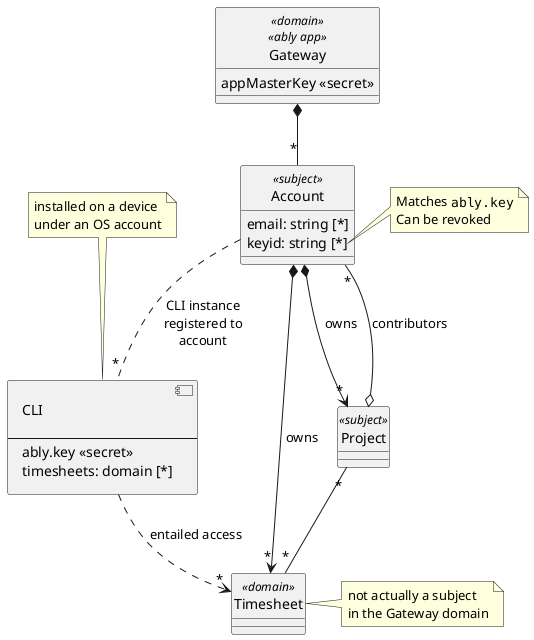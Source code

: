 @startuml
'https://plantuml.com/class-diagram

hide circle
allowmixing

class Gateway <<domain>> <<ably app>> {
  appMasterKey <<secret>>
}

Gateway *-- "*" Account

class Account <<subject>> {
  email: string [*]
  keyid: string [*]
}
note right of Account::keyid
  Matches ""ably.key""
  Can be revoked
end note

Account *--> "*" Timesheet: owns

Account *--> "*" Project: owns

class Timesheet <<domain>> {
}
note right of Timesheet
  not actually a subject
  in the Gateway domain
end note

class Project <<subject>> {
}

Project o-- "*" Account: contributors

Project "*" -- "*" Timesheet

component CLI [
  CLI

  ---
  ably.key <<secret>>
  timesheets: domain [*]
]
note top of CLI
  installed on a device
  under an OS account
end note

Account .. "*" CLI: CLI instance\nregistered to\naccount

CLI ..> "*" Timesheet: entailed access

@enduml